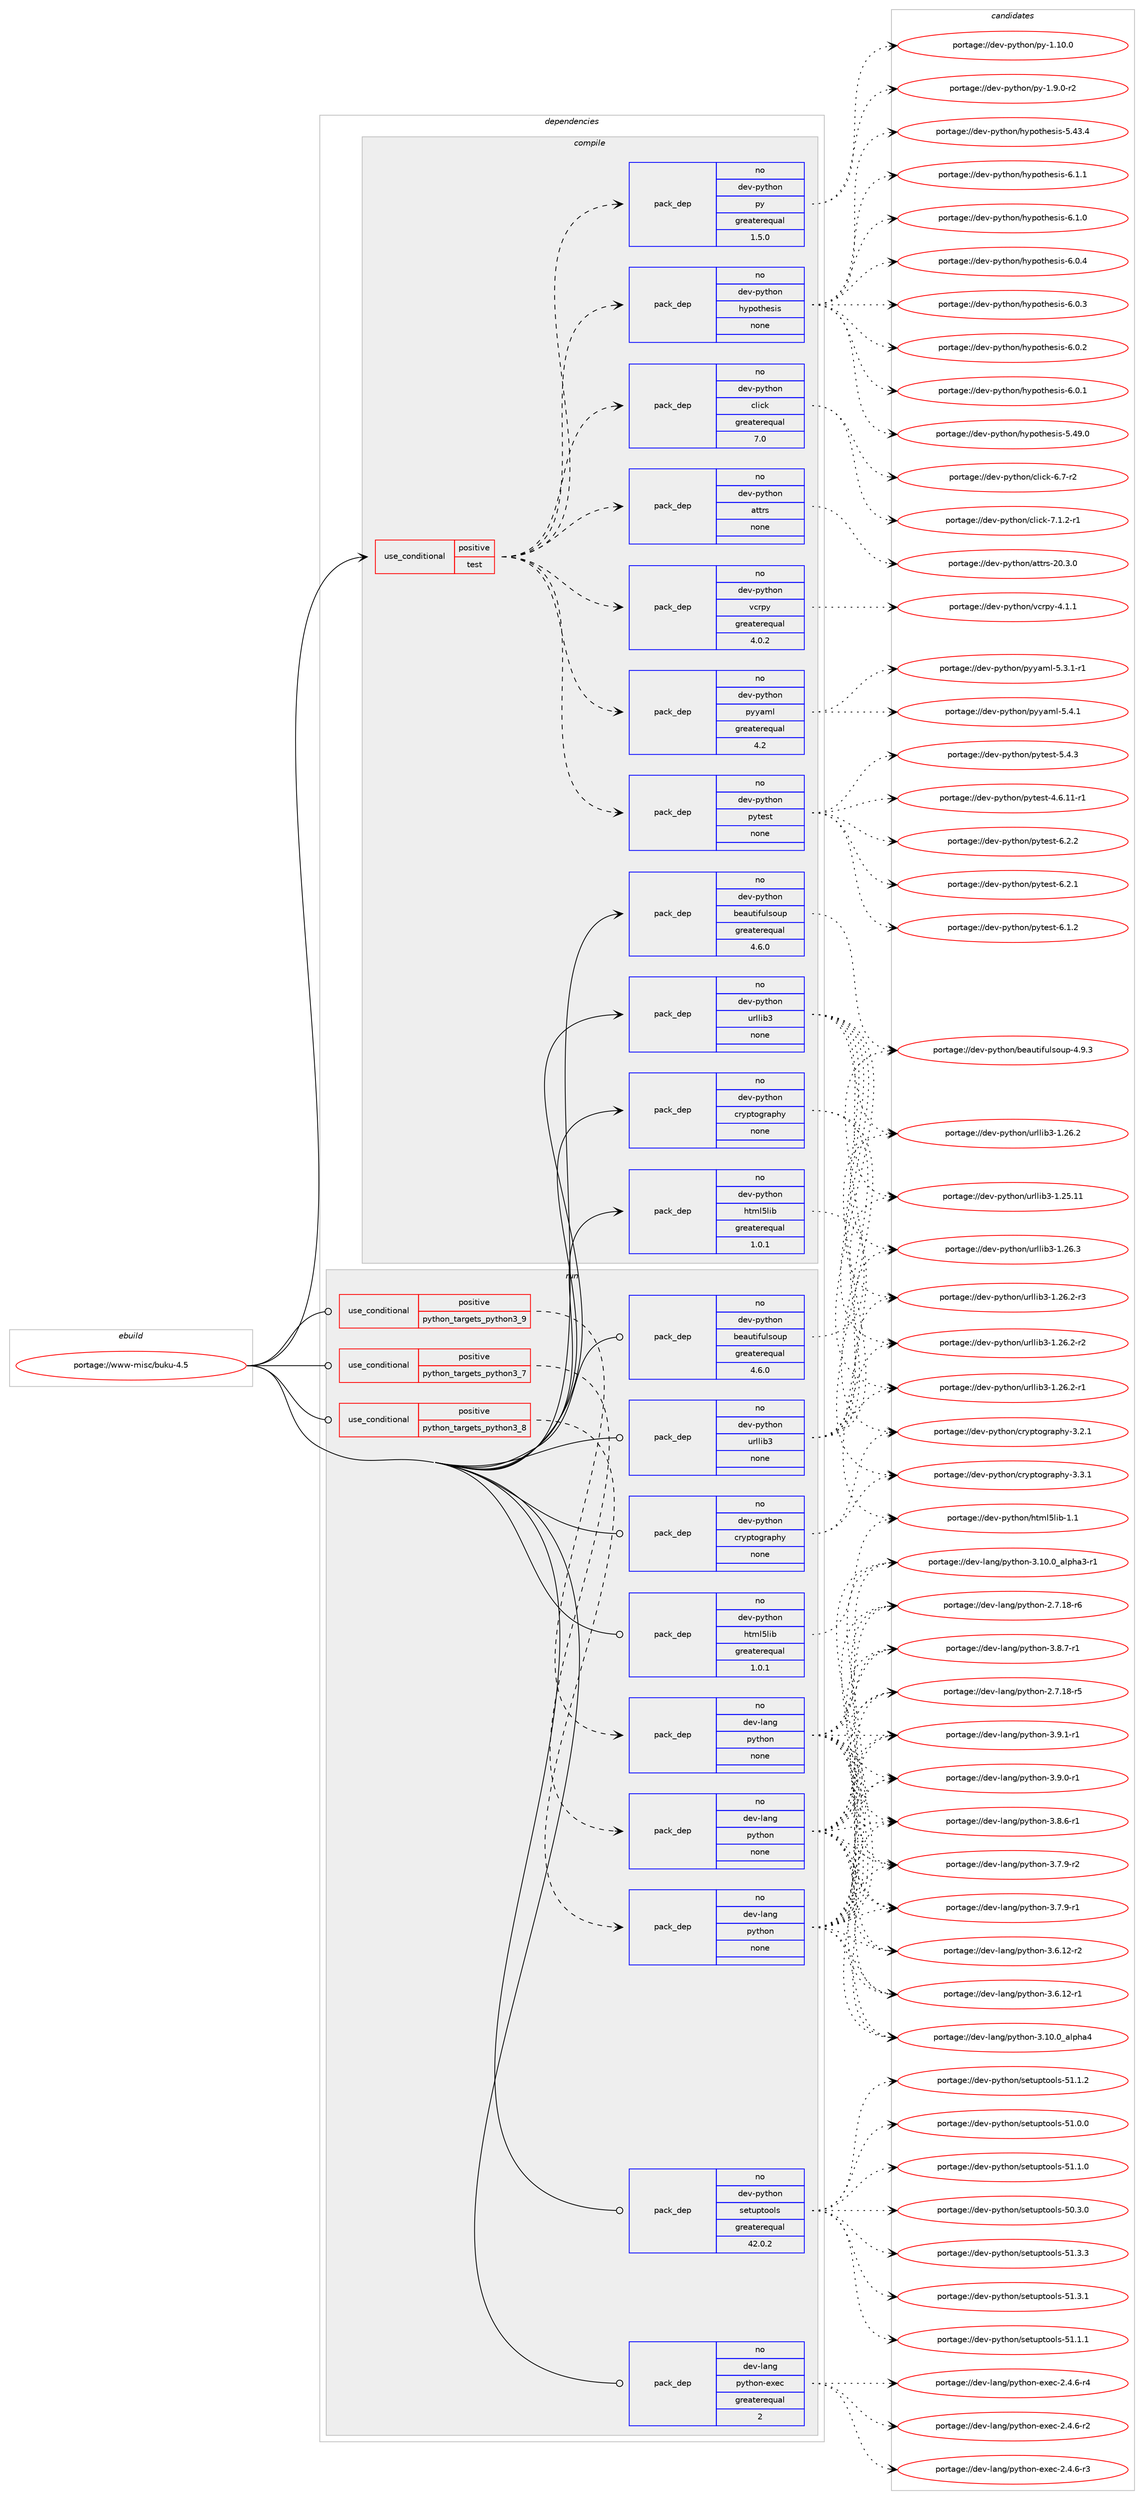 digraph prolog {

# *************
# Graph options
# *************

newrank=true;
concentrate=true;
compound=true;
graph [rankdir=LR,fontname=Helvetica,fontsize=10,ranksep=1.5];#, ranksep=2.5, nodesep=0.2];
edge  [arrowhead=vee];
node  [fontname=Helvetica,fontsize=10];

# **********
# The ebuild
# **********

subgraph cluster_leftcol {
color=gray;
rank=same;
label=<<i>ebuild</i>>;
id [label="portage://www-misc/buku-4.5", color=red, width=4, href="../www-misc/buku-4.5.svg"];
}

# ****************
# The dependencies
# ****************

subgraph cluster_midcol {
color=gray;
label=<<i>dependencies</i>>;
subgraph cluster_compile {
fillcolor="#eeeeee";
style=filled;
label=<<i>compile</i>>;
subgraph cond803 {
dependency3798 [label=<<TABLE BORDER="0" CELLBORDER="1" CELLSPACING="0" CELLPADDING="4"><TR><TD ROWSPAN="3" CELLPADDING="10">use_conditional</TD></TR><TR><TD>positive</TD></TR><TR><TD>test</TD></TR></TABLE>>, shape=none, color=red];
subgraph pack2954 {
dependency3799 [label=<<TABLE BORDER="0" CELLBORDER="1" CELLSPACING="0" CELLPADDING="4" WIDTH="220"><TR><TD ROWSPAN="6" CELLPADDING="30">pack_dep</TD></TR><TR><TD WIDTH="110">no</TD></TR><TR><TD>dev-python</TD></TR><TR><TD>attrs</TD></TR><TR><TD>none</TD></TR><TR><TD></TD></TR></TABLE>>, shape=none, color=blue];
}
dependency3798:e -> dependency3799:w [weight=20,style="dashed",arrowhead="vee"];
subgraph pack2955 {
dependency3800 [label=<<TABLE BORDER="0" CELLBORDER="1" CELLSPACING="0" CELLPADDING="4" WIDTH="220"><TR><TD ROWSPAN="6" CELLPADDING="30">pack_dep</TD></TR><TR><TD WIDTH="110">no</TD></TR><TR><TD>dev-python</TD></TR><TR><TD>click</TD></TR><TR><TD>greaterequal</TD></TR><TR><TD>7.0</TD></TR></TABLE>>, shape=none, color=blue];
}
dependency3798:e -> dependency3800:w [weight=20,style="dashed",arrowhead="vee"];
subgraph pack2956 {
dependency3801 [label=<<TABLE BORDER="0" CELLBORDER="1" CELLSPACING="0" CELLPADDING="4" WIDTH="220"><TR><TD ROWSPAN="6" CELLPADDING="30">pack_dep</TD></TR><TR><TD WIDTH="110">no</TD></TR><TR><TD>dev-python</TD></TR><TR><TD>hypothesis</TD></TR><TR><TD>none</TD></TR><TR><TD></TD></TR></TABLE>>, shape=none, color=blue];
}
dependency3798:e -> dependency3801:w [weight=20,style="dashed",arrowhead="vee"];
subgraph pack2957 {
dependency3802 [label=<<TABLE BORDER="0" CELLBORDER="1" CELLSPACING="0" CELLPADDING="4" WIDTH="220"><TR><TD ROWSPAN="6" CELLPADDING="30">pack_dep</TD></TR><TR><TD WIDTH="110">no</TD></TR><TR><TD>dev-python</TD></TR><TR><TD>py</TD></TR><TR><TD>greaterequal</TD></TR><TR><TD>1.5.0</TD></TR></TABLE>>, shape=none, color=blue];
}
dependency3798:e -> dependency3802:w [weight=20,style="dashed",arrowhead="vee"];
subgraph pack2958 {
dependency3803 [label=<<TABLE BORDER="0" CELLBORDER="1" CELLSPACING="0" CELLPADDING="4" WIDTH="220"><TR><TD ROWSPAN="6" CELLPADDING="30">pack_dep</TD></TR><TR><TD WIDTH="110">no</TD></TR><TR><TD>dev-python</TD></TR><TR><TD>pytest</TD></TR><TR><TD>none</TD></TR><TR><TD></TD></TR></TABLE>>, shape=none, color=blue];
}
dependency3798:e -> dependency3803:w [weight=20,style="dashed",arrowhead="vee"];
subgraph pack2959 {
dependency3804 [label=<<TABLE BORDER="0" CELLBORDER="1" CELLSPACING="0" CELLPADDING="4" WIDTH="220"><TR><TD ROWSPAN="6" CELLPADDING="30">pack_dep</TD></TR><TR><TD WIDTH="110">no</TD></TR><TR><TD>dev-python</TD></TR><TR><TD>pyyaml</TD></TR><TR><TD>greaterequal</TD></TR><TR><TD>4.2</TD></TR></TABLE>>, shape=none, color=blue];
}
dependency3798:e -> dependency3804:w [weight=20,style="dashed",arrowhead="vee"];
subgraph pack2960 {
dependency3805 [label=<<TABLE BORDER="0" CELLBORDER="1" CELLSPACING="0" CELLPADDING="4" WIDTH="220"><TR><TD ROWSPAN="6" CELLPADDING="30">pack_dep</TD></TR><TR><TD WIDTH="110">no</TD></TR><TR><TD>dev-python</TD></TR><TR><TD>vcrpy</TD></TR><TR><TD>greaterequal</TD></TR><TR><TD>4.0.2</TD></TR></TABLE>>, shape=none, color=blue];
}
dependency3798:e -> dependency3805:w [weight=20,style="dashed",arrowhead="vee"];
}
id:e -> dependency3798:w [weight=20,style="solid",arrowhead="vee"];
subgraph pack2961 {
dependency3806 [label=<<TABLE BORDER="0" CELLBORDER="1" CELLSPACING="0" CELLPADDING="4" WIDTH="220"><TR><TD ROWSPAN="6" CELLPADDING="30">pack_dep</TD></TR><TR><TD WIDTH="110">no</TD></TR><TR><TD>dev-python</TD></TR><TR><TD>beautifulsoup</TD></TR><TR><TD>greaterequal</TD></TR><TR><TD>4.6.0</TD></TR></TABLE>>, shape=none, color=blue];
}
id:e -> dependency3806:w [weight=20,style="solid",arrowhead="vee"];
subgraph pack2962 {
dependency3807 [label=<<TABLE BORDER="0" CELLBORDER="1" CELLSPACING="0" CELLPADDING="4" WIDTH="220"><TR><TD ROWSPAN="6" CELLPADDING="30">pack_dep</TD></TR><TR><TD WIDTH="110">no</TD></TR><TR><TD>dev-python</TD></TR><TR><TD>cryptography</TD></TR><TR><TD>none</TD></TR><TR><TD></TD></TR></TABLE>>, shape=none, color=blue];
}
id:e -> dependency3807:w [weight=20,style="solid",arrowhead="vee"];
subgraph pack2963 {
dependency3808 [label=<<TABLE BORDER="0" CELLBORDER="1" CELLSPACING="0" CELLPADDING="4" WIDTH="220"><TR><TD ROWSPAN="6" CELLPADDING="30">pack_dep</TD></TR><TR><TD WIDTH="110">no</TD></TR><TR><TD>dev-python</TD></TR><TR><TD>html5lib</TD></TR><TR><TD>greaterequal</TD></TR><TR><TD>1.0.1</TD></TR></TABLE>>, shape=none, color=blue];
}
id:e -> dependency3808:w [weight=20,style="solid",arrowhead="vee"];
subgraph pack2964 {
dependency3809 [label=<<TABLE BORDER="0" CELLBORDER="1" CELLSPACING="0" CELLPADDING="4" WIDTH="220"><TR><TD ROWSPAN="6" CELLPADDING="30">pack_dep</TD></TR><TR><TD WIDTH="110">no</TD></TR><TR><TD>dev-python</TD></TR><TR><TD>urllib3</TD></TR><TR><TD>none</TD></TR><TR><TD></TD></TR></TABLE>>, shape=none, color=blue];
}
id:e -> dependency3809:w [weight=20,style="solid",arrowhead="vee"];
}
subgraph cluster_compileandrun {
fillcolor="#eeeeee";
style=filled;
label=<<i>compile and run</i>>;
}
subgraph cluster_run {
fillcolor="#eeeeee";
style=filled;
label=<<i>run</i>>;
subgraph cond804 {
dependency3810 [label=<<TABLE BORDER="0" CELLBORDER="1" CELLSPACING="0" CELLPADDING="4"><TR><TD ROWSPAN="3" CELLPADDING="10">use_conditional</TD></TR><TR><TD>positive</TD></TR><TR><TD>python_targets_python3_7</TD></TR></TABLE>>, shape=none, color=red];
subgraph pack2965 {
dependency3811 [label=<<TABLE BORDER="0" CELLBORDER="1" CELLSPACING="0" CELLPADDING="4" WIDTH="220"><TR><TD ROWSPAN="6" CELLPADDING="30">pack_dep</TD></TR><TR><TD WIDTH="110">no</TD></TR><TR><TD>dev-lang</TD></TR><TR><TD>python</TD></TR><TR><TD>none</TD></TR><TR><TD></TD></TR></TABLE>>, shape=none, color=blue];
}
dependency3810:e -> dependency3811:w [weight=20,style="dashed",arrowhead="vee"];
}
id:e -> dependency3810:w [weight=20,style="solid",arrowhead="odot"];
subgraph cond805 {
dependency3812 [label=<<TABLE BORDER="0" CELLBORDER="1" CELLSPACING="0" CELLPADDING="4"><TR><TD ROWSPAN="3" CELLPADDING="10">use_conditional</TD></TR><TR><TD>positive</TD></TR><TR><TD>python_targets_python3_8</TD></TR></TABLE>>, shape=none, color=red];
subgraph pack2966 {
dependency3813 [label=<<TABLE BORDER="0" CELLBORDER="1" CELLSPACING="0" CELLPADDING="4" WIDTH="220"><TR><TD ROWSPAN="6" CELLPADDING="30">pack_dep</TD></TR><TR><TD WIDTH="110">no</TD></TR><TR><TD>dev-lang</TD></TR><TR><TD>python</TD></TR><TR><TD>none</TD></TR><TR><TD></TD></TR></TABLE>>, shape=none, color=blue];
}
dependency3812:e -> dependency3813:w [weight=20,style="dashed",arrowhead="vee"];
}
id:e -> dependency3812:w [weight=20,style="solid",arrowhead="odot"];
subgraph cond806 {
dependency3814 [label=<<TABLE BORDER="0" CELLBORDER="1" CELLSPACING="0" CELLPADDING="4"><TR><TD ROWSPAN="3" CELLPADDING="10">use_conditional</TD></TR><TR><TD>positive</TD></TR><TR><TD>python_targets_python3_9</TD></TR></TABLE>>, shape=none, color=red];
subgraph pack2967 {
dependency3815 [label=<<TABLE BORDER="0" CELLBORDER="1" CELLSPACING="0" CELLPADDING="4" WIDTH="220"><TR><TD ROWSPAN="6" CELLPADDING="30">pack_dep</TD></TR><TR><TD WIDTH="110">no</TD></TR><TR><TD>dev-lang</TD></TR><TR><TD>python</TD></TR><TR><TD>none</TD></TR><TR><TD></TD></TR></TABLE>>, shape=none, color=blue];
}
dependency3814:e -> dependency3815:w [weight=20,style="dashed",arrowhead="vee"];
}
id:e -> dependency3814:w [weight=20,style="solid",arrowhead="odot"];
subgraph pack2968 {
dependency3816 [label=<<TABLE BORDER="0" CELLBORDER="1" CELLSPACING="0" CELLPADDING="4" WIDTH="220"><TR><TD ROWSPAN="6" CELLPADDING="30">pack_dep</TD></TR><TR><TD WIDTH="110">no</TD></TR><TR><TD>dev-lang</TD></TR><TR><TD>python-exec</TD></TR><TR><TD>greaterequal</TD></TR><TR><TD>2</TD></TR></TABLE>>, shape=none, color=blue];
}
id:e -> dependency3816:w [weight=20,style="solid",arrowhead="odot"];
subgraph pack2969 {
dependency3817 [label=<<TABLE BORDER="0" CELLBORDER="1" CELLSPACING="0" CELLPADDING="4" WIDTH="220"><TR><TD ROWSPAN="6" CELLPADDING="30">pack_dep</TD></TR><TR><TD WIDTH="110">no</TD></TR><TR><TD>dev-python</TD></TR><TR><TD>beautifulsoup</TD></TR><TR><TD>greaterequal</TD></TR><TR><TD>4.6.0</TD></TR></TABLE>>, shape=none, color=blue];
}
id:e -> dependency3817:w [weight=20,style="solid",arrowhead="odot"];
subgraph pack2970 {
dependency3818 [label=<<TABLE BORDER="0" CELLBORDER="1" CELLSPACING="0" CELLPADDING="4" WIDTH="220"><TR><TD ROWSPAN="6" CELLPADDING="30">pack_dep</TD></TR><TR><TD WIDTH="110">no</TD></TR><TR><TD>dev-python</TD></TR><TR><TD>cryptography</TD></TR><TR><TD>none</TD></TR><TR><TD></TD></TR></TABLE>>, shape=none, color=blue];
}
id:e -> dependency3818:w [weight=20,style="solid",arrowhead="odot"];
subgraph pack2971 {
dependency3819 [label=<<TABLE BORDER="0" CELLBORDER="1" CELLSPACING="0" CELLPADDING="4" WIDTH="220"><TR><TD ROWSPAN="6" CELLPADDING="30">pack_dep</TD></TR><TR><TD WIDTH="110">no</TD></TR><TR><TD>dev-python</TD></TR><TR><TD>html5lib</TD></TR><TR><TD>greaterequal</TD></TR><TR><TD>1.0.1</TD></TR></TABLE>>, shape=none, color=blue];
}
id:e -> dependency3819:w [weight=20,style="solid",arrowhead="odot"];
subgraph pack2972 {
dependency3820 [label=<<TABLE BORDER="0" CELLBORDER="1" CELLSPACING="0" CELLPADDING="4" WIDTH="220"><TR><TD ROWSPAN="6" CELLPADDING="30">pack_dep</TD></TR><TR><TD WIDTH="110">no</TD></TR><TR><TD>dev-python</TD></TR><TR><TD>setuptools</TD></TR><TR><TD>greaterequal</TD></TR><TR><TD>42.0.2</TD></TR></TABLE>>, shape=none, color=blue];
}
id:e -> dependency3820:w [weight=20,style="solid",arrowhead="odot"];
subgraph pack2973 {
dependency3821 [label=<<TABLE BORDER="0" CELLBORDER="1" CELLSPACING="0" CELLPADDING="4" WIDTH="220"><TR><TD ROWSPAN="6" CELLPADDING="30">pack_dep</TD></TR><TR><TD WIDTH="110">no</TD></TR><TR><TD>dev-python</TD></TR><TR><TD>urllib3</TD></TR><TR><TD>none</TD></TR><TR><TD></TD></TR></TABLE>>, shape=none, color=blue];
}
id:e -> dependency3821:w [weight=20,style="solid",arrowhead="odot"];
}
}

# **************
# The candidates
# **************

subgraph cluster_choices {
rank=same;
color=gray;
label=<<i>candidates</i>>;

subgraph choice2954 {
color=black;
nodesep=1;
choice10010111845112121116104111110479711611611411545504846514648 [label="portage://dev-python/attrs-20.3.0", color=red, width=4,href="../dev-python/attrs-20.3.0.svg"];
dependency3799:e -> choice10010111845112121116104111110479711611611411545504846514648:w [style=dotted,weight="100"];
}
subgraph choice2955 {
color=black;
nodesep=1;
choice100101118451121211161041111104799108105991074555464946504511449 [label="portage://dev-python/click-7.1.2-r1", color=red, width=4,href="../dev-python/click-7.1.2-r1.svg"];
choice10010111845112121116104111110479910810599107455446554511450 [label="portage://dev-python/click-6.7-r2", color=red, width=4,href="../dev-python/click-6.7-r2.svg"];
dependency3800:e -> choice100101118451121211161041111104799108105991074555464946504511449:w [style=dotted,weight="100"];
dependency3800:e -> choice10010111845112121116104111110479910810599107455446554511450:w [style=dotted,weight="100"];
}
subgraph choice2956 {
color=black;
nodesep=1;
choice1001011184511212111610411111047104121112111116104101115105115455446494649 [label="portage://dev-python/hypothesis-6.1.1", color=red, width=4,href="../dev-python/hypothesis-6.1.1.svg"];
choice1001011184511212111610411111047104121112111116104101115105115455446494648 [label="portage://dev-python/hypothesis-6.1.0", color=red, width=4,href="../dev-python/hypothesis-6.1.0.svg"];
choice1001011184511212111610411111047104121112111116104101115105115455446484652 [label="portage://dev-python/hypothesis-6.0.4", color=red, width=4,href="../dev-python/hypothesis-6.0.4.svg"];
choice1001011184511212111610411111047104121112111116104101115105115455446484651 [label="portage://dev-python/hypothesis-6.0.3", color=red, width=4,href="../dev-python/hypothesis-6.0.3.svg"];
choice1001011184511212111610411111047104121112111116104101115105115455446484650 [label="portage://dev-python/hypothesis-6.0.2", color=red, width=4,href="../dev-python/hypothesis-6.0.2.svg"];
choice1001011184511212111610411111047104121112111116104101115105115455446484649 [label="portage://dev-python/hypothesis-6.0.1", color=red, width=4,href="../dev-python/hypothesis-6.0.1.svg"];
choice100101118451121211161041111104710412111211111610410111510511545534652574648 [label="portage://dev-python/hypothesis-5.49.0", color=red, width=4,href="../dev-python/hypothesis-5.49.0.svg"];
choice100101118451121211161041111104710412111211111610410111510511545534652514652 [label="portage://dev-python/hypothesis-5.43.4", color=red, width=4,href="../dev-python/hypothesis-5.43.4.svg"];
dependency3801:e -> choice1001011184511212111610411111047104121112111116104101115105115455446494649:w [style=dotted,weight="100"];
dependency3801:e -> choice1001011184511212111610411111047104121112111116104101115105115455446494648:w [style=dotted,weight="100"];
dependency3801:e -> choice1001011184511212111610411111047104121112111116104101115105115455446484652:w [style=dotted,weight="100"];
dependency3801:e -> choice1001011184511212111610411111047104121112111116104101115105115455446484651:w [style=dotted,weight="100"];
dependency3801:e -> choice1001011184511212111610411111047104121112111116104101115105115455446484650:w [style=dotted,weight="100"];
dependency3801:e -> choice1001011184511212111610411111047104121112111116104101115105115455446484649:w [style=dotted,weight="100"];
dependency3801:e -> choice100101118451121211161041111104710412111211111610410111510511545534652574648:w [style=dotted,weight="100"];
dependency3801:e -> choice100101118451121211161041111104710412111211111610410111510511545534652514652:w [style=dotted,weight="100"];
}
subgraph choice2957 {
color=black;
nodesep=1;
choice10010111845112121116104111110471121214549465746484511450 [label="portage://dev-python/py-1.9.0-r2", color=red, width=4,href="../dev-python/py-1.9.0-r2.svg"];
choice100101118451121211161041111104711212145494649484648 [label="portage://dev-python/py-1.10.0", color=red, width=4,href="../dev-python/py-1.10.0.svg"];
dependency3802:e -> choice10010111845112121116104111110471121214549465746484511450:w [style=dotted,weight="100"];
dependency3802:e -> choice100101118451121211161041111104711212145494649484648:w [style=dotted,weight="100"];
}
subgraph choice2958 {
color=black;
nodesep=1;
choice1001011184511212111610411111047112121116101115116455446504650 [label="portage://dev-python/pytest-6.2.2", color=red, width=4,href="../dev-python/pytest-6.2.2.svg"];
choice1001011184511212111610411111047112121116101115116455446504649 [label="portage://dev-python/pytest-6.2.1", color=red, width=4,href="../dev-python/pytest-6.2.1.svg"];
choice1001011184511212111610411111047112121116101115116455446494650 [label="portage://dev-python/pytest-6.1.2", color=red, width=4,href="../dev-python/pytest-6.1.2.svg"];
choice1001011184511212111610411111047112121116101115116455346524651 [label="portage://dev-python/pytest-5.4.3", color=red, width=4,href="../dev-python/pytest-5.4.3.svg"];
choice1001011184511212111610411111047112121116101115116455246544649494511449 [label="portage://dev-python/pytest-4.6.11-r1", color=red, width=4,href="../dev-python/pytest-4.6.11-r1.svg"];
dependency3803:e -> choice1001011184511212111610411111047112121116101115116455446504650:w [style=dotted,weight="100"];
dependency3803:e -> choice1001011184511212111610411111047112121116101115116455446504649:w [style=dotted,weight="100"];
dependency3803:e -> choice1001011184511212111610411111047112121116101115116455446494650:w [style=dotted,weight="100"];
dependency3803:e -> choice1001011184511212111610411111047112121116101115116455346524651:w [style=dotted,weight="100"];
dependency3803:e -> choice1001011184511212111610411111047112121116101115116455246544649494511449:w [style=dotted,weight="100"];
}
subgraph choice2959 {
color=black;
nodesep=1;
choice100101118451121211161041111104711212112197109108455346524649 [label="portage://dev-python/pyyaml-5.4.1", color=red, width=4,href="../dev-python/pyyaml-5.4.1.svg"];
choice1001011184511212111610411111047112121121971091084553465146494511449 [label="portage://dev-python/pyyaml-5.3.1-r1", color=red, width=4,href="../dev-python/pyyaml-5.3.1-r1.svg"];
dependency3804:e -> choice100101118451121211161041111104711212112197109108455346524649:w [style=dotted,weight="100"];
dependency3804:e -> choice1001011184511212111610411111047112121121971091084553465146494511449:w [style=dotted,weight="100"];
}
subgraph choice2960 {
color=black;
nodesep=1;
choice100101118451121211161041111104711899114112121455246494649 [label="portage://dev-python/vcrpy-4.1.1", color=red, width=4,href="../dev-python/vcrpy-4.1.1.svg"];
dependency3805:e -> choice100101118451121211161041111104711899114112121455246494649:w [style=dotted,weight="100"];
}
subgraph choice2961 {
color=black;
nodesep=1;
choice10010111845112121116104111110479810197117116105102117108115111117112455246574651 [label="portage://dev-python/beautifulsoup-4.9.3", color=red, width=4,href="../dev-python/beautifulsoup-4.9.3.svg"];
dependency3806:e -> choice10010111845112121116104111110479810197117116105102117108115111117112455246574651:w [style=dotted,weight="100"];
}
subgraph choice2962 {
color=black;
nodesep=1;
choice10010111845112121116104111110479911412111211611110311497112104121455146514649 [label="portage://dev-python/cryptography-3.3.1", color=red, width=4,href="../dev-python/cryptography-3.3.1.svg"];
choice10010111845112121116104111110479911412111211611110311497112104121455146504649 [label="portage://dev-python/cryptography-3.2.1", color=red, width=4,href="../dev-python/cryptography-3.2.1.svg"];
dependency3807:e -> choice10010111845112121116104111110479911412111211611110311497112104121455146514649:w [style=dotted,weight="100"];
dependency3807:e -> choice10010111845112121116104111110479911412111211611110311497112104121455146504649:w [style=dotted,weight="100"];
}
subgraph choice2963 {
color=black;
nodesep=1;
choice1001011184511212111610411111047104116109108531081059845494649 [label="portage://dev-python/html5lib-1.1", color=red, width=4,href="../dev-python/html5lib-1.1.svg"];
dependency3808:e -> choice1001011184511212111610411111047104116109108531081059845494649:w [style=dotted,weight="100"];
}
subgraph choice2964 {
color=black;
nodesep=1;
choice1001011184511212111610411111047117114108108105985145494650544651 [label="portage://dev-python/urllib3-1.26.3", color=red, width=4,href="../dev-python/urllib3-1.26.3.svg"];
choice10010111845112121116104111110471171141081081059851454946505446504511451 [label="portage://dev-python/urllib3-1.26.2-r3", color=red, width=4,href="../dev-python/urllib3-1.26.2-r3.svg"];
choice10010111845112121116104111110471171141081081059851454946505446504511450 [label="portage://dev-python/urllib3-1.26.2-r2", color=red, width=4,href="../dev-python/urllib3-1.26.2-r2.svg"];
choice10010111845112121116104111110471171141081081059851454946505446504511449 [label="portage://dev-python/urllib3-1.26.2-r1", color=red, width=4,href="../dev-python/urllib3-1.26.2-r1.svg"];
choice1001011184511212111610411111047117114108108105985145494650544650 [label="portage://dev-python/urllib3-1.26.2", color=red, width=4,href="../dev-python/urllib3-1.26.2.svg"];
choice100101118451121211161041111104711711410810810598514549465053464949 [label="portage://dev-python/urllib3-1.25.11", color=red, width=4,href="../dev-python/urllib3-1.25.11.svg"];
dependency3809:e -> choice1001011184511212111610411111047117114108108105985145494650544651:w [style=dotted,weight="100"];
dependency3809:e -> choice10010111845112121116104111110471171141081081059851454946505446504511451:w [style=dotted,weight="100"];
dependency3809:e -> choice10010111845112121116104111110471171141081081059851454946505446504511450:w [style=dotted,weight="100"];
dependency3809:e -> choice10010111845112121116104111110471171141081081059851454946505446504511449:w [style=dotted,weight="100"];
dependency3809:e -> choice1001011184511212111610411111047117114108108105985145494650544650:w [style=dotted,weight="100"];
dependency3809:e -> choice100101118451121211161041111104711711410810810598514549465053464949:w [style=dotted,weight="100"];
}
subgraph choice2965 {
color=black;
nodesep=1;
choice1001011184510897110103471121211161041111104551465746494511449 [label="portage://dev-lang/python-3.9.1-r1", color=red, width=4,href="../dev-lang/python-3.9.1-r1.svg"];
choice1001011184510897110103471121211161041111104551465746484511449 [label="portage://dev-lang/python-3.9.0-r1", color=red, width=4,href="../dev-lang/python-3.9.0-r1.svg"];
choice1001011184510897110103471121211161041111104551465646554511449 [label="portage://dev-lang/python-3.8.7-r1", color=red, width=4,href="../dev-lang/python-3.8.7-r1.svg"];
choice1001011184510897110103471121211161041111104551465646544511449 [label="portage://dev-lang/python-3.8.6-r1", color=red, width=4,href="../dev-lang/python-3.8.6-r1.svg"];
choice1001011184510897110103471121211161041111104551465546574511450 [label="portage://dev-lang/python-3.7.9-r2", color=red, width=4,href="../dev-lang/python-3.7.9-r2.svg"];
choice1001011184510897110103471121211161041111104551465546574511449 [label="portage://dev-lang/python-3.7.9-r1", color=red, width=4,href="../dev-lang/python-3.7.9-r1.svg"];
choice100101118451089711010347112121116104111110455146544649504511450 [label="portage://dev-lang/python-3.6.12-r2", color=red, width=4,href="../dev-lang/python-3.6.12-r2.svg"];
choice100101118451089711010347112121116104111110455146544649504511449 [label="portage://dev-lang/python-3.6.12-r1", color=red, width=4,href="../dev-lang/python-3.6.12-r1.svg"];
choice1001011184510897110103471121211161041111104551464948464895971081121049752 [label="portage://dev-lang/python-3.10.0_alpha4", color=red, width=4,href="../dev-lang/python-3.10.0_alpha4.svg"];
choice10010111845108971101034711212111610411111045514649484648959710811210497514511449 [label="portage://dev-lang/python-3.10.0_alpha3-r1", color=red, width=4,href="../dev-lang/python-3.10.0_alpha3-r1.svg"];
choice100101118451089711010347112121116104111110455046554649564511454 [label="portage://dev-lang/python-2.7.18-r6", color=red, width=4,href="../dev-lang/python-2.7.18-r6.svg"];
choice100101118451089711010347112121116104111110455046554649564511453 [label="portage://dev-lang/python-2.7.18-r5", color=red, width=4,href="../dev-lang/python-2.7.18-r5.svg"];
dependency3811:e -> choice1001011184510897110103471121211161041111104551465746494511449:w [style=dotted,weight="100"];
dependency3811:e -> choice1001011184510897110103471121211161041111104551465746484511449:w [style=dotted,weight="100"];
dependency3811:e -> choice1001011184510897110103471121211161041111104551465646554511449:w [style=dotted,weight="100"];
dependency3811:e -> choice1001011184510897110103471121211161041111104551465646544511449:w [style=dotted,weight="100"];
dependency3811:e -> choice1001011184510897110103471121211161041111104551465546574511450:w [style=dotted,weight="100"];
dependency3811:e -> choice1001011184510897110103471121211161041111104551465546574511449:w [style=dotted,weight="100"];
dependency3811:e -> choice100101118451089711010347112121116104111110455146544649504511450:w [style=dotted,weight="100"];
dependency3811:e -> choice100101118451089711010347112121116104111110455146544649504511449:w [style=dotted,weight="100"];
dependency3811:e -> choice1001011184510897110103471121211161041111104551464948464895971081121049752:w [style=dotted,weight="100"];
dependency3811:e -> choice10010111845108971101034711212111610411111045514649484648959710811210497514511449:w [style=dotted,weight="100"];
dependency3811:e -> choice100101118451089711010347112121116104111110455046554649564511454:w [style=dotted,weight="100"];
dependency3811:e -> choice100101118451089711010347112121116104111110455046554649564511453:w [style=dotted,weight="100"];
}
subgraph choice2966 {
color=black;
nodesep=1;
choice1001011184510897110103471121211161041111104551465746494511449 [label="portage://dev-lang/python-3.9.1-r1", color=red, width=4,href="../dev-lang/python-3.9.1-r1.svg"];
choice1001011184510897110103471121211161041111104551465746484511449 [label="portage://dev-lang/python-3.9.0-r1", color=red, width=4,href="../dev-lang/python-3.9.0-r1.svg"];
choice1001011184510897110103471121211161041111104551465646554511449 [label="portage://dev-lang/python-3.8.7-r1", color=red, width=4,href="../dev-lang/python-3.8.7-r1.svg"];
choice1001011184510897110103471121211161041111104551465646544511449 [label="portage://dev-lang/python-3.8.6-r1", color=red, width=4,href="../dev-lang/python-3.8.6-r1.svg"];
choice1001011184510897110103471121211161041111104551465546574511450 [label="portage://dev-lang/python-3.7.9-r2", color=red, width=4,href="../dev-lang/python-3.7.9-r2.svg"];
choice1001011184510897110103471121211161041111104551465546574511449 [label="portage://dev-lang/python-3.7.9-r1", color=red, width=4,href="../dev-lang/python-3.7.9-r1.svg"];
choice100101118451089711010347112121116104111110455146544649504511450 [label="portage://dev-lang/python-3.6.12-r2", color=red, width=4,href="../dev-lang/python-3.6.12-r2.svg"];
choice100101118451089711010347112121116104111110455146544649504511449 [label="portage://dev-lang/python-3.6.12-r1", color=red, width=4,href="../dev-lang/python-3.6.12-r1.svg"];
choice1001011184510897110103471121211161041111104551464948464895971081121049752 [label="portage://dev-lang/python-3.10.0_alpha4", color=red, width=4,href="../dev-lang/python-3.10.0_alpha4.svg"];
choice10010111845108971101034711212111610411111045514649484648959710811210497514511449 [label="portage://dev-lang/python-3.10.0_alpha3-r1", color=red, width=4,href="../dev-lang/python-3.10.0_alpha3-r1.svg"];
choice100101118451089711010347112121116104111110455046554649564511454 [label="portage://dev-lang/python-2.7.18-r6", color=red, width=4,href="../dev-lang/python-2.7.18-r6.svg"];
choice100101118451089711010347112121116104111110455046554649564511453 [label="portage://dev-lang/python-2.7.18-r5", color=red, width=4,href="../dev-lang/python-2.7.18-r5.svg"];
dependency3813:e -> choice1001011184510897110103471121211161041111104551465746494511449:w [style=dotted,weight="100"];
dependency3813:e -> choice1001011184510897110103471121211161041111104551465746484511449:w [style=dotted,weight="100"];
dependency3813:e -> choice1001011184510897110103471121211161041111104551465646554511449:w [style=dotted,weight="100"];
dependency3813:e -> choice1001011184510897110103471121211161041111104551465646544511449:w [style=dotted,weight="100"];
dependency3813:e -> choice1001011184510897110103471121211161041111104551465546574511450:w [style=dotted,weight="100"];
dependency3813:e -> choice1001011184510897110103471121211161041111104551465546574511449:w [style=dotted,weight="100"];
dependency3813:e -> choice100101118451089711010347112121116104111110455146544649504511450:w [style=dotted,weight="100"];
dependency3813:e -> choice100101118451089711010347112121116104111110455146544649504511449:w [style=dotted,weight="100"];
dependency3813:e -> choice1001011184510897110103471121211161041111104551464948464895971081121049752:w [style=dotted,weight="100"];
dependency3813:e -> choice10010111845108971101034711212111610411111045514649484648959710811210497514511449:w [style=dotted,weight="100"];
dependency3813:e -> choice100101118451089711010347112121116104111110455046554649564511454:w [style=dotted,weight="100"];
dependency3813:e -> choice100101118451089711010347112121116104111110455046554649564511453:w [style=dotted,weight="100"];
}
subgraph choice2967 {
color=black;
nodesep=1;
choice1001011184510897110103471121211161041111104551465746494511449 [label="portage://dev-lang/python-3.9.1-r1", color=red, width=4,href="../dev-lang/python-3.9.1-r1.svg"];
choice1001011184510897110103471121211161041111104551465746484511449 [label="portage://dev-lang/python-3.9.0-r1", color=red, width=4,href="../dev-lang/python-3.9.0-r1.svg"];
choice1001011184510897110103471121211161041111104551465646554511449 [label="portage://dev-lang/python-3.8.7-r1", color=red, width=4,href="../dev-lang/python-3.8.7-r1.svg"];
choice1001011184510897110103471121211161041111104551465646544511449 [label="portage://dev-lang/python-3.8.6-r1", color=red, width=4,href="../dev-lang/python-3.8.6-r1.svg"];
choice1001011184510897110103471121211161041111104551465546574511450 [label="portage://dev-lang/python-3.7.9-r2", color=red, width=4,href="../dev-lang/python-3.7.9-r2.svg"];
choice1001011184510897110103471121211161041111104551465546574511449 [label="portage://dev-lang/python-3.7.9-r1", color=red, width=4,href="../dev-lang/python-3.7.9-r1.svg"];
choice100101118451089711010347112121116104111110455146544649504511450 [label="portage://dev-lang/python-3.6.12-r2", color=red, width=4,href="../dev-lang/python-3.6.12-r2.svg"];
choice100101118451089711010347112121116104111110455146544649504511449 [label="portage://dev-lang/python-3.6.12-r1", color=red, width=4,href="../dev-lang/python-3.6.12-r1.svg"];
choice1001011184510897110103471121211161041111104551464948464895971081121049752 [label="portage://dev-lang/python-3.10.0_alpha4", color=red, width=4,href="../dev-lang/python-3.10.0_alpha4.svg"];
choice10010111845108971101034711212111610411111045514649484648959710811210497514511449 [label="portage://dev-lang/python-3.10.0_alpha3-r1", color=red, width=4,href="../dev-lang/python-3.10.0_alpha3-r1.svg"];
choice100101118451089711010347112121116104111110455046554649564511454 [label="portage://dev-lang/python-2.7.18-r6", color=red, width=4,href="../dev-lang/python-2.7.18-r6.svg"];
choice100101118451089711010347112121116104111110455046554649564511453 [label="portage://dev-lang/python-2.7.18-r5", color=red, width=4,href="../dev-lang/python-2.7.18-r5.svg"];
dependency3815:e -> choice1001011184510897110103471121211161041111104551465746494511449:w [style=dotted,weight="100"];
dependency3815:e -> choice1001011184510897110103471121211161041111104551465746484511449:w [style=dotted,weight="100"];
dependency3815:e -> choice1001011184510897110103471121211161041111104551465646554511449:w [style=dotted,weight="100"];
dependency3815:e -> choice1001011184510897110103471121211161041111104551465646544511449:w [style=dotted,weight="100"];
dependency3815:e -> choice1001011184510897110103471121211161041111104551465546574511450:w [style=dotted,weight="100"];
dependency3815:e -> choice1001011184510897110103471121211161041111104551465546574511449:w [style=dotted,weight="100"];
dependency3815:e -> choice100101118451089711010347112121116104111110455146544649504511450:w [style=dotted,weight="100"];
dependency3815:e -> choice100101118451089711010347112121116104111110455146544649504511449:w [style=dotted,weight="100"];
dependency3815:e -> choice1001011184510897110103471121211161041111104551464948464895971081121049752:w [style=dotted,weight="100"];
dependency3815:e -> choice10010111845108971101034711212111610411111045514649484648959710811210497514511449:w [style=dotted,weight="100"];
dependency3815:e -> choice100101118451089711010347112121116104111110455046554649564511454:w [style=dotted,weight="100"];
dependency3815:e -> choice100101118451089711010347112121116104111110455046554649564511453:w [style=dotted,weight="100"];
}
subgraph choice2968 {
color=black;
nodesep=1;
choice10010111845108971101034711212111610411111045101120101994550465246544511452 [label="portage://dev-lang/python-exec-2.4.6-r4", color=red, width=4,href="../dev-lang/python-exec-2.4.6-r4.svg"];
choice10010111845108971101034711212111610411111045101120101994550465246544511451 [label="portage://dev-lang/python-exec-2.4.6-r3", color=red, width=4,href="../dev-lang/python-exec-2.4.6-r3.svg"];
choice10010111845108971101034711212111610411111045101120101994550465246544511450 [label="portage://dev-lang/python-exec-2.4.6-r2", color=red, width=4,href="../dev-lang/python-exec-2.4.6-r2.svg"];
dependency3816:e -> choice10010111845108971101034711212111610411111045101120101994550465246544511452:w [style=dotted,weight="100"];
dependency3816:e -> choice10010111845108971101034711212111610411111045101120101994550465246544511451:w [style=dotted,weight="100"];
dependency3816:e -> choice10010111845108971101034711212111610411111045101120101994550465246544511450:w [style=dotted,weight="100"];
}
subgraph choice2969 {
color=black;
nodesep=1;
choice10010111845112121116104111110479810197117116105102117108115111117112455246574651 [label="portage://dev-python/beautifulsoup-4.9.3", color=red, width=4,href="../dev-python/beautifulsoup-4.9.3.svg"];
dependency3817:e -> choice10010111845112121116104111110479810197117116105102117108115111117112455246574651:w [style=dotted,weight="100"];
}
subgraph choice2970 {
color=black;
nodesep=1;
choice10010111845112121116104111110479911412111211611110311497112104121455146514649 [label="portage://dev-python/cryptography-3.3.1", color=red, width=4,href="../dev-python/cryptography-3.3.1.svg"];
choice10010111845112121116104111110479911412111211611110311497112104121455146504649 [label="portage://dev-python/cryptography-3.2.1", color=red, width=4,href="../dev-python/cryptography-3.2.1.svg"];
dependency3818:e -> choice10010111845112121116104111110479911412111211611110311497112104121455146514649:w [style=dotted,weight="100"];
dependency3818:e -> choice10010111845112121116104111110479911412111211611110311497112104121455146504649:w [style=dotted,weight="100"];
}
subgraph choice2971 {
color=black;
nodesep=1;
choice1001011184511212111610411111047104116109108531081059845494649 [label="portage://dev-python/html5lib-1.1", color=red, width=4,href="../dev-python/html5lib-1.1.svg"];
dependency3819:e -> choice1001011184511212111610411111047104116109108531081059845494649:w [style=dotted,weight="100"];
}
subgraph choice2972 {
color=black;
nodesep=1;
choice100101118451121211161041111104711510111611711211611111110811545534946514651 [label="portage://dev-python/setuptools-51.3.3", color=red, width=4,href="../dev-python/setuptools-51.3.3.svg"];
choice100101118451121211161041111104711510111611711211611111110811545534946514649 [label="portage://dev-python/setuptools-51.3.1", color=red, width=4,href="../dev-python/setuptools-51.3.1.svg"];
choice100101118451121211161041111104711510111611711211611111110811545534946494650 [label="portage://dev-python/setuptools-51.1.2", color=red, width=4,href="../dev-python/setuptools-51.1.2.svg"];
choice100101118451121211161041111104711510111611711211611111110811545534946494649 [label="portage://dev-python/setuptools-51.1.1", color=red, width=4,href="../dev-python/setuptools-51.1.1.svg"];
choice100101118451121211161041111104711510111611711211611111110811545534946494648 [label="portage://dev-python/setuptools-51.1.0", color=red, width=4,href="../dev-python/setuptools-51.1.0.svg"];
choice100101118451121211161041111104711510111611711211611111110811545534946484648 [label="portage://dev-python/setuptools-51.0.0", color=red, width=4,href="../dev-python/setuptools-51.0.0.svg"];
choice100101118451121211161041111104711510111611711211611111110811545534846514648 [label="portage://dev-python/setuptools-50.3.0", color=red, width=4,href="../dev-python/setuptools-50.3.0.svg"];
dependency3820:e -> choice100101118451121211161041111104711510111611711211611111110811545534946514651:w [style=dotted,weight="100"];
dependency3820:e -> choice100101118451121211161041111104711510111611711211611111110811545534946514649:w [style=dotted,weight="100"];
dependency3820:e -> choice100101118451121211161041111104711510111611711211611111110811545534946494650:w [style=dotted,weight="100"];
dependency3820:e -> choice100101118451121211161041111104711510111611711211611111110811545534946494649:w [style=dotted,weight="100"];
dependency3820:e -> choice100101118451121211161041111104711510111611711211611111110811545534946494648:w [style=dotted,weight="100"];
dependency3820:e -> choice100101118451121211161041111104711510111611711211611111110811545534946484648:w [style=dotted,weight="100"];
dependency3820:e -> choice100101118451121211161041111104711510111611711211611111110811545534846514648:w [style=dotted,weight="100"];
}
subgraph choice2973 {
color=black;
nodesep=1;
choice1001011184511212111610411111047117114108108105985145494650544651 [label="portage://dev-python/urllib3-1.26.3", color=red, width=4,href="../dev-python/urllib3-1.26.3.svg"];
choice10010111845112121116104111110471171141081081059851454946505446504511451 [label="portage://dev-python/urllib3-1.26.2-r3", color=red, width=4,href="../dev-python/urllib3-1.26.2-r3.svg"];
choice10010111845112121116104111110471171141081081059851454946505446504511450 [label="portage://dev-python/urllib3-1.26.2-r2", color=red, width=4,href="../dev-python/urllib3-1.26.2-r2.svg"];
choice10010111845112121116104111110471171141081081059851454946505446504511449 [label="portage://dev-python/urllib3-1.26.2-r1", color=red, width=4,href="../dev-python/urllib3-1.26.2-r1.svg"];
choice1001011184511212111610411111047117114108108105985145494650544650 [label="portage://dev-python/urllib3-1.26.2", color=red, width=4,href="../dev-python/urllib3-1.26.2.svg"];
choice100101118451121211161041111104711711410810810598514549465053464949 [label="portage://dev-python/urllib3-1.25.11", color=red, width=4,href="../dev-python/urllib3-1.25.11.svg"];
dependency3821:e -> choice1001011184511212111610411111047117114108108105985145494650544651:w [style=dotted,weight="100"];
dependency3821:e -> choice10010111845112121116104111110471171141081081059851454946505446504511451:w [style=dotted,weight="100"];
dependency3821:e -> choice10010111845112121116104111110471171141081081059851454946505446504511450:w [style=dotted,weight="100"];
dependency3821:e -> choice10010111845112121116104111110471171141081081059851454946505446504511449:w [style=dotted,weight="100"];
dependency3821:e -> choice1001011184511212111610411111047117114108108105985145494650544650:w [style=dotted,weight="100"];
dependency3821:e -> choice100101118451121211161041111104711711410810810598514549465053464949:w [style=dotted,weight="100"];
}
}

}
